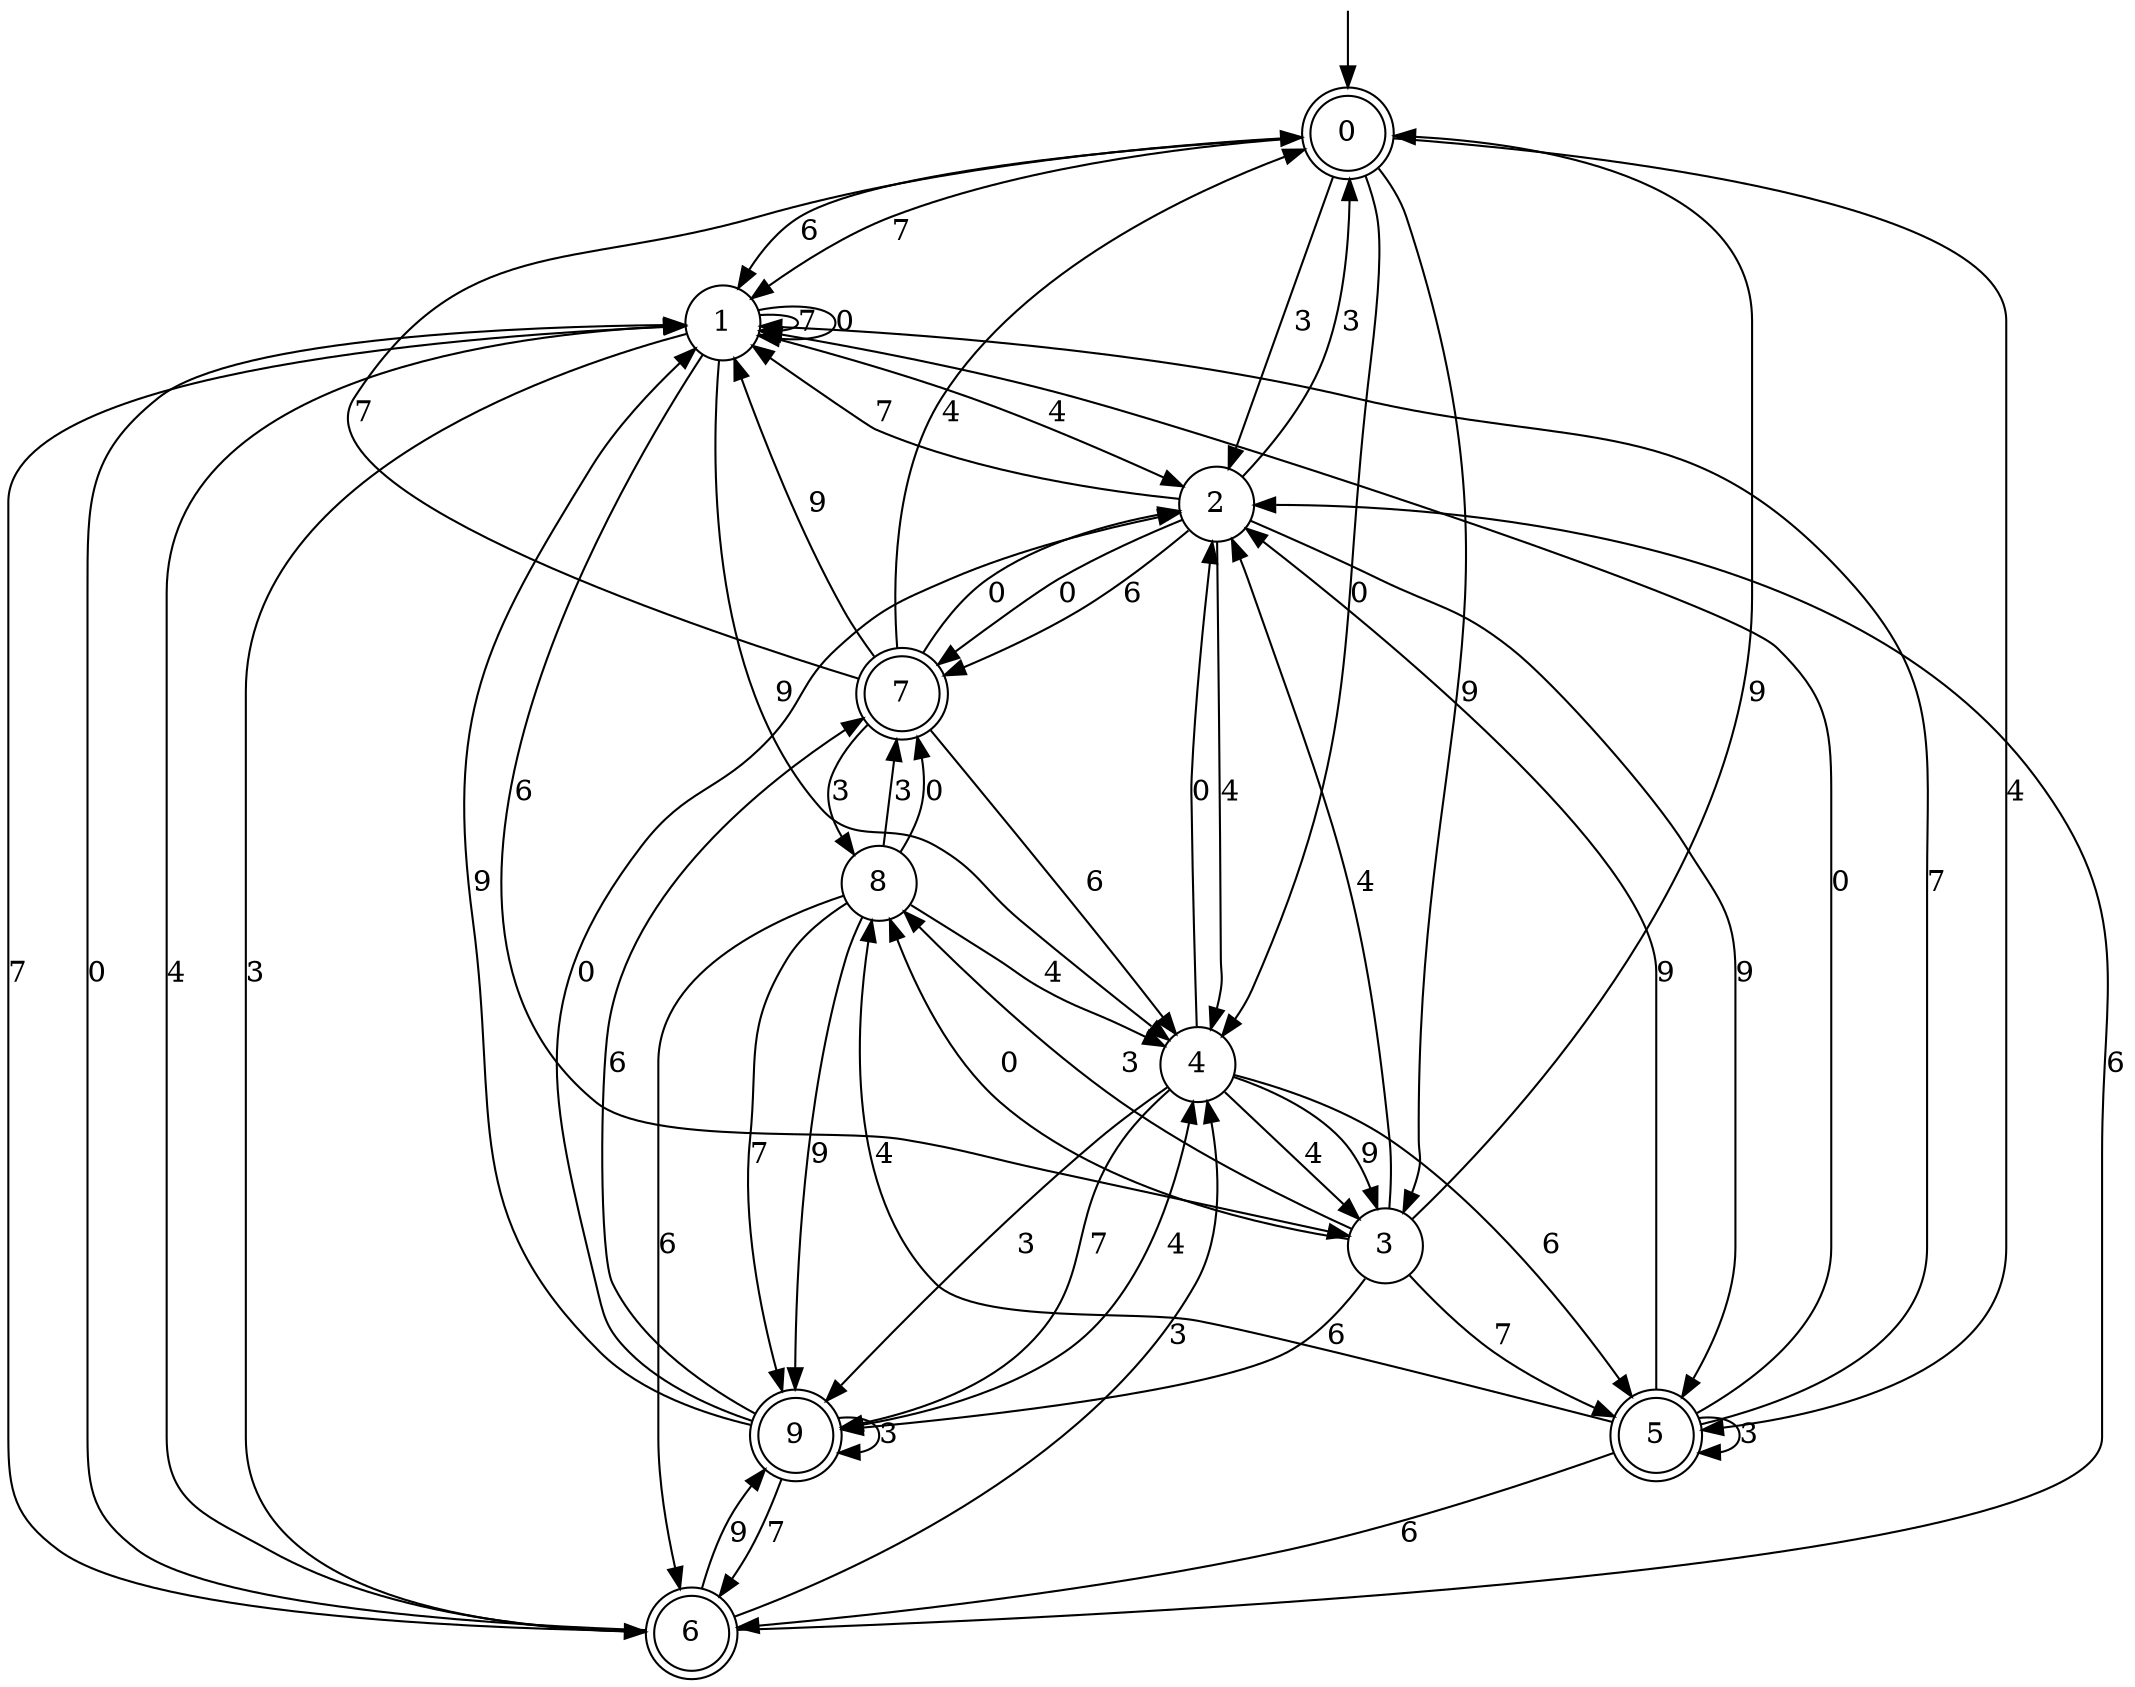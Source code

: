 digraph g {

	s0 [shape="doublecircle" label="0"];
	s1 [shape="circle" label="1"];
	s2 [shape="circle" label="2"];
	s3 [shape="circle" label="3"];
	s4 [shape="circle" label="4"];
	s5 [shape="doublecircle" label="5"];
	s6 [shape="doublecircle" label="6"];
	s7 [shape="doublecircle" label="7"];
	s8 [shape="circle" label="8"];
	s9 [shape="doublecircle" label="9"];
	s0 -> s1 [label="7"];
	s0 -> s2 [label="3"];
	s0 -> s3 [label="9"];
	s0 -> s4 [label="0"];
	s0 -> s5 [label="4"];
	s0 -> s1 [label="6"];
	s1 -> s1 [label="7"];
	s1 -> s6 [label="3"];
	s1 -> s4 [label="9"];
	s1 -> s1 [label="0"];
	s1 -> s2 [label="4"];
	s1 -> s3 [label="6"];
	s2 -> s1 [label="7"];
	s2 -> s0 [label="3"];
	s2 -> s5 [label="9"];
	s2 -> s7 [label="0"];
	s2 -> s4 [label="4"];
	s2 -> s7 [label="6"];
	s3 -> s5 [label="7"];
	s3 -> s8 [label="3"];
	s3 -> s0 [label="9"];
	s3 -> s8 [label="0"];
	s3 -> s2 [label="4"];
	s3 -> s9 [label="6"];
	s4 -> s9 [label="7"];
	s4 -> s9 [label="3"];
	s4 -> s3 [label="9"];
	s4 -> s2 [label="0"];
	s4 -> s3 [label="4"];
	s4 -> s5 [label="6"];
	s5 -> s1 [label="7"];
	s5 -> s5 [label="3"];
	s5 -> s2 [label="9"];
	s5 -> s1 [label="0"];
	s5 -> s8 [label="4"];
	s5 -> s6 [label="6"];
	s6 -> s1 [label="7"];
	s6 -> s4 [label="3"];
	s6 -> s9 [label="9"];
	s6 -> s1 [label="0"];
	s6 -> s1 [label="4"];
	s6 -> s2 [label="6"];
	s7 -> s0 [label="7"];
	s7 -> s8 [label="3"];
	s7 -> s1 [label="9"];
	s7 -> s2 [label="0"];
	s7 -> s0 [label="4"];
	s7 -> s4 [label="6"];
	s8 -> s9 [label="7"];
	s8 -> s7 [label="3"];
	s8 -> s9 [label="9"];
	s8 -> s7 [label="0"];
	s8 -> s4 [label="4"];
	s8 -> s6 [label="6"];
	s9 -> s6 [label="7"];
	s9 -> s9 [label="3"];
	s9 -> s1 [label="9"];
	s9 -> s2 [label="0"];
	s9 -> s4 [label="4"];
	s9 -> s7 [label="6"];

__start0 [label="" shape="none" width="0" height="0"];
__start0 -> s0;

}
